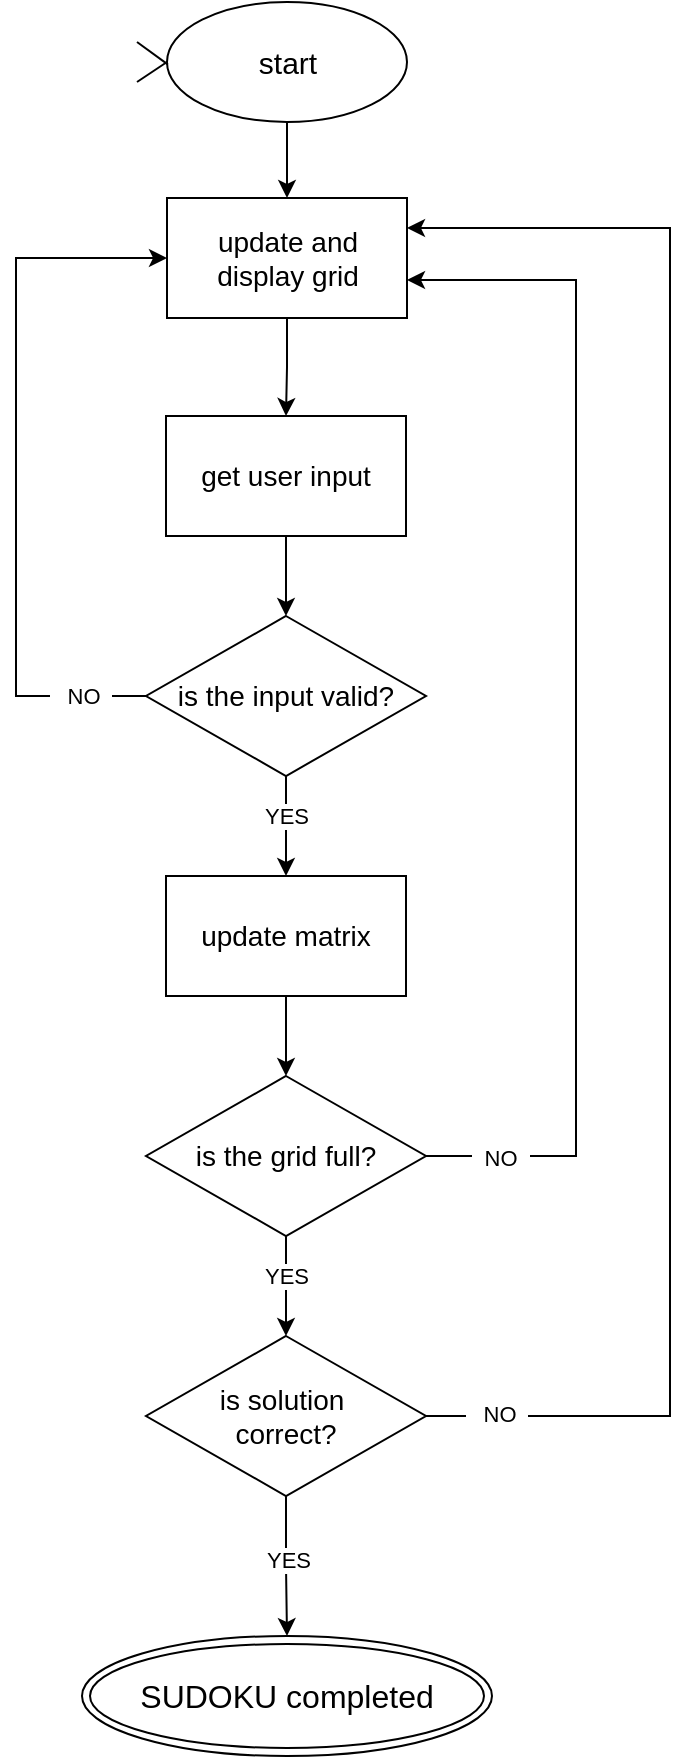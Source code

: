 <mxfile version="22.1.4" type="device">
  <diagram name="Page-1" id="jU206vBL4w0bXF8vE2Xt">
    <mxGraphModel dx="1167" dy="768" grid="0" gridSize="10" guides="1" tooltips="1" connect="1" arrows="1" fold="1" page="1" pageScale="1" pageWidth="850" pageHeight="1100" background="#FFFFFF" math="0" shadow="0">
      <root>
        <mxCell id="0" />
        <mxCell id="1" parent="0" />
        <mxCell id="xbBeAjQMTuWws0xsEOKr-31" value="" style="edgeStyle=orthogonalEdgeStyle;rounded=0;orthogonalLoop=1;jettySize=auto;html=1;" edge="1" parent="1" source="xbBeAjQMTuWws0xsEOKr-1" target="xbBeAjQMTuWws0xsEOKr-29">
          <mxGeometry relative="1" as="geometry" />
        </mxCell>
        <mxCell id="xbBeAjQMTuWws0xsEOKr-1" value="&lt;font style=&quot;font-size: 15px;&quot;&gt;start&lt;/font&gt;" style="ellipse;whiteSpace=wrap;html=1;" vertex="1" parent="1">
          <mxGeometry x="361.5" y="85" width="120" height="60" as="geometry" />
        </mxCell>
        <mxCell id="xbBeAjQMTuWws0xsEOKr-6" value="" style="edgeStyle=orthogonalEdgeStyle;rounded=0;orthogonalLoop=1;jettySize=auto;html=1;" edge="1" parent="1" source="xbBeAjQMTuWws0xsEOKr-2" target="xbBeAjQMTuWws0xsEOKr-5">
          <mxGeometry relative="1" as="geometry" />
        </mxCell>
        <mxCell id="xbBeAjQMTuWws0xsEOKr-2" value="&lt;font style=&quot;font-size: 14px;&quot;&gt;get user input&lt;br&gt;&lt;/font&gt;" style="rounded=0;whiteSpace=wrap;html=1;" vertex="1" parent="1">
          <mxGeometry x="361" y="292" width="120" height="60" as="geometry" />
        </mxCell>
        <mxCell id="xbBeAjQMTuWws0xsEOKr-13" value="" style="edgeStyle=orthogonalEdgeStyle;rounded=0;orthogonalLoop=1;jettySize=auto;html=1;" edge="1" parent="1" source="xbBeAjQMTuWws0xsEOKr-4" target="xbBeAjQMTuWws0xsEOKr-12">
          <mxGeometry relative="1" as="geometry" />
        </mxCell>
        <mxCell id="xbBeAjQMTuWws0xsEOKr-4" value="&lt;font style=&quot;font-size: 14px;&quot;&gt;update matrix&lt;br&gt;&lt;/font&gt;" style="rounded=0;whiteSpace=wrap;html=1;" vertex="1" parent="1">
          <mxGeometry x="361" y="522" width="120" height="60" as="geometry" />
        </mxCell>
        <mxCell id="xbBeAjQMTuWws0xsEOKr-7" style="edgeStyle=orthogonalEdgeStyle;rounded=0;orthogonalLoop=1;jettySize=auto;html=1;entryX=0;entryY=0.5;entryDx=0;entryDy=0;" edge="1" parent="1" source="xbBeAjQMTuWws0xsEOKr-5" target="xbBeAjQMTuWws0xsEOKr-29">
          <mxGeometry relative="1" as="geometry">
            <Array as="points">
              <mxPoint x="286" y="432" />
              <mxPoint x="286" y="213" />
            </Array>
          </mxGeometry>
        </mxCell>
        <mxCell id="xbBeAjQMTuWws0xsEOKr-8" value="&amp;nbsp;&amp;nbsp; NO&amp;nbsp;&amp;nbsp; " style="edgeLabel;html=1;align=center;verticalAlign=middle;resizable=0;points=[];" vertex="1" connectable="0" parent="xbBeAjQMTuWws0xsEOKr-7">
          <mxGeometry x="-0.68" relative="1" as="geometry">
            <mxPoint x="24" as="offset" />
          </mxGeometry>
        </mxCell>
        <mxCell id="xbBeAjQMTuWws0xsEOKr-9" style="edgeStyle=orthogonalEdgeStyle;rounded=0;orthogonalLoop=1;jettySize=auto;html=1;exitX=0.5;exitY=1;exitDx=0;exitDy=0;" edge="1" parent="1" source="xbBeAjQMTuWws0xsEOKr-5" target="xbBeAjQMTuWws0xsEOKr-4">
          <mxGeometry relative="1" as="geometry" />
        </mxCell>
        <mxCell id="xbBeAjQMTuWws0xsEOKr-10" value="YES" style="edgeLabel;html=1;align=center;verticalAlign=middle;resizable=0;points=[];" vertex="1" connectable="0" parent="xbBeAjQMTuWws0xsEOKr-9">
          <mxGeometry x="-0.36" y="-1" relative="1" as="geometry">
            <mxPoint x="1" y="4" as="offset" />
          </mxGeometry>
        </mxCell>
        <mxCell id="xbBeAjQMTuWws0xsEOKr-5" value="&lt;font style=&quot;font-size: 14px;&quot;&gt;is the input valid?&lt;/font&gt;" style="rhombus;whiteSpace=wrap;html=1;" vertex="1" parent="1">
          <mxGeometry x="351" y="392" width="140" height="80" as="geometry" />
        </mxCell>
        <mxCell id="xbBeAjQMTuWws0xsEOKr-19" style="edgeStyle=orthogonalEdgeStyle;rounded=0;orthogonalLoop=1;jettySize=auto;html=1;entryX=1;entryY=0.25;entryDx=0;entryDy=0;" edge="1" parent="1" source="xbBeAjQMTuWws0xsEOKr-11" target="xbBeAjQMTuWws0xsEOKr-29">
          <mxGeometry relative="1" as="geometry">
            <Array as="points">
              <mxPoint x="613" y="792" />
              <mxPoint x="613" y="198" />
            </Array>
          </mxGeometry>
        </mxCell>
        <mxCell id="xbBeAjQMTuWws0xsEOKr-20" value="&amp;nbsp;&amp;nbsp; NO&amp;nbsp;&amp;nbsp; " style="edgeLabel;html=1;align=center;verticalAlign=middle;resizable=0;points=[];" vertex="1" connectable="0" parent="xbBeAjQMTuWws0xsEOKr-19">
          <mxGeometry x="-0.911" y="-3" relative="1" as="geometry">
            <mxPoint x="-3" y="-4" as="offset" />
          </mxGeometry>
        </mxCell>
        <mxCell id="xbBeAjQMTuWws0xsEOKr-23" value="" style="edgeStyle=orthogonalEdgeStyle;rounded=0;orthogonalLoop=1;jettySize=auto;html=1;entryX=0.5;entryY=0;entryDx=0;entryDy=0;" edge="1" parent="1" source="xbBeAjQMTuWws0xsEOKr-11" target="xbBeAjQMTuWws0xsEOKr-26">
          <mxGeometry relative="1" as="geometry">
            <mxPoint x="421" y="892" as="targetPoint" />
          </mxGeometry>
        </mxCell>
        <mxCell id="xbBeAjQMTuWws0xsEOKr-24" value="YES" style="edgeLabel;html=1;align=center;verticalAlign=middle;resizable=0;points=[];" vertex="1" connectable="0" parent="xbBeAjQMTuWws0xsEOKr-23">
          <mxGeometry x="-0.107" y="1" relative="1" as="geometry">
            <mxPoint as="offset" />
          </mxGeometry>
        </mxCell>
        <mxCell id="xbBeAjQMTuWws0xsEOKr-11" value="&lt;div style=&quot;font-size: 14px;&quot;&gt;&lt;font style=&quot;font-size: 14px;&quot;&gt;is solution&amp;nbsp;&lt;/font&gt;&lt;/div&gt;&lt;div style=&quot;font-size: 14px;&quot;&gt;&lt;font style=&quot;font-size: 14px;&quot;&gt;correct?&lt;/font&gt;&lt;/div&gt;" style="rhombus;whiteSpace=wrap;html=1;" vertex="1" parent="1">
          <mxGeometry x="351" y="752" width="140" height="80" as="geometry" />
        </mxCell>
        <mxCell id="xbBeAjQMTuWws0xsEOKr-15" value="" style="edgeStyle=orthogonalEdgeStyle;rounded=0;orthogonalLoop=1;jettySize=auto;html=1;" edge="1" parent="1" source="xbBeAjQMTuWws0xsEOKr-12" target="xbBeAjQMTuWws0xsEOKr-11">
          <mxGeometry relative="1" as="geometry" />
        </mxCell>
        <mxCell id="xbBeAjQMTuWws0xsEOKr-16" value="YES" style="edgeLabel;html=1;align=center;verticalAlign=middle;resizable=0;points=[];" vertex="1" connectable="0" parent="xbBeAjQMTuWws0xsEOKr-15">
          <mxGeometry x="-0.207" y="2" relative="1" as="geometry">
            <mxPoint x="-2" as="offset" />
          </mxGeometry>
        </mxCell>
        <mxCell id="xbBeAjQMTuWws0xsEOKr-17" style="edgeStyle=orthogonalEdgeStyle;rounded=0;orthogonalLoop=1;jettySize=auto;html=1;" edge="1" parent="1" source="xbBeAjQMTuWws0xsEOKr-12" target="xbBeAjQMTuWws0xsEOKr-29">
          <mxGeometry relative="1" as="geometry">
            <mxPoint x="511" y="240" as="targetPoint" />
            <Array as="points">
              <mxPoint x="566" y="662" />
              <mxPoint x="566" y="224" />
            </Array>
          </mxGeometry>
        </mxCell>
        <mxCell id="xbBeAjQMTuWws0xsEOKr-18" value="&amp;nbsp; NO&amp;nbsp;&amp;nbsp; " style="edgeLabel;html=1;align=center;verticalAlign=middle;resizable=0;points=[];" vertex="1" connectable="0" parent="xbBeAjQMTuWws0xsEOKr-17">
          <mxGeometry x="0.004" y="-3" relative="1" as="geometry">
            <mxPoint x="-41" y="226" as="offset" />
          </mxGeometry>
        </mxCell>
        <mxCell id="xbBeAjQMTuWws0xsEOKr-12" value="&lt;font style=&quot;font-size: 14px;&quot;&gt;is the grid full?&lt;/font&gt;" style="rhombus;whiteSpace=wrap;html=1;" vertex="1" parent="1">
          <mxGeometry x="351" y="622" width="140" height="80" as="geometry" />
        </mxCell>
        <mxCell id="xbBeAjQMTuWws0xsEOKr-26" value="&lt;font style=&quot;font-size: 16px;&quot;&gt;SUDOKU completed&lt;/font&gt;" style="ellipse;shape=doubleEllipse;whiteSpace=wrap;html=1;" vertex="1" parent="1">
          <mxGeometry x="319" y="902" width="205" height="60" as="geometry" />
        </mxCell>
        <mxCell id="xbBeAjQMTuWws0xsEOKr-27" value="" style="endArrow=none;html=1;rounded=0;entryX=0;entryY=0.5;entryDx=0;entryDy=0;" edge="1" parent="1" target="xbBeAjQMTuWws0xsEOKr-1">
          <mxGeometry width="50" height="50" relative="1" as="geometry">
            <mxPoint x="346.5" y="125" as="sourcePoint" />
            <mxPoint x="356.5" y="125" as="targetPoint" />
          </mxGeometry>
        </mxCell>
        <mxCell id="xbBeAjQMTuWws0xsEOKr-28" value="" style="endArrow=none;html=1;rounded=0;exitX=0.003;exitY=0.52;exitDx=0;exitDy=0;exitPerimeter=0;" edge="1" parent="1" source="xbBeAjQMTuWws0xsEOKr-1">
          <mxGeometry width="50" height="50" relative="1" as="geometry">
            <mxPoint x="356.5" y="135" as="sourcePoint" />
            <mxPoint x="346.5" y="105" as="targetPoint" />
          </mxGeometry>
        </mxCell>
        <mxCell id="xbBeAjQMTuWws0xsEOKr-30" value="" style="edgeStyle=orthogonalEdgeStyle;rounded=0;orthogonalLoop=1;jettySize=auto;html=1;" edge="1" parent="1" source="xbBeAjQMTuWws0xsEOKr-29" target="xbBeAjQMTuWws0xsEOKr-2">
          <mxGeometry relative="1" as="geometry" />
        </mxCell>
        <mxCell id="xbBeAjQMTuWws0xsEOKr-29" value="&lt;div style=&quot;font-size: 14px;&quot;&gt;&lt;font style=&quot;font-size: 14px;&quot;&gt;update and &lt;br&gt;&lt;/font&gt;&lt;/div&gt;&lt;div style=&quot;font-size: 14px;&quot;&gt;&lt;font style=&quot;font-size: 14px;&quot;&gt;display grid&lt;/font&gt;&lt;/div&gt;" style="rounded=0;whiteSpace=wrap;html=1;" vertex="1" parent="1">
          <mxGeometry x="361.5" y="183" width="120" height="60" as="geometry" />
        </mxCell>
      </root>
    </mxGraphModel>
  </diagram>
</mxfile>
